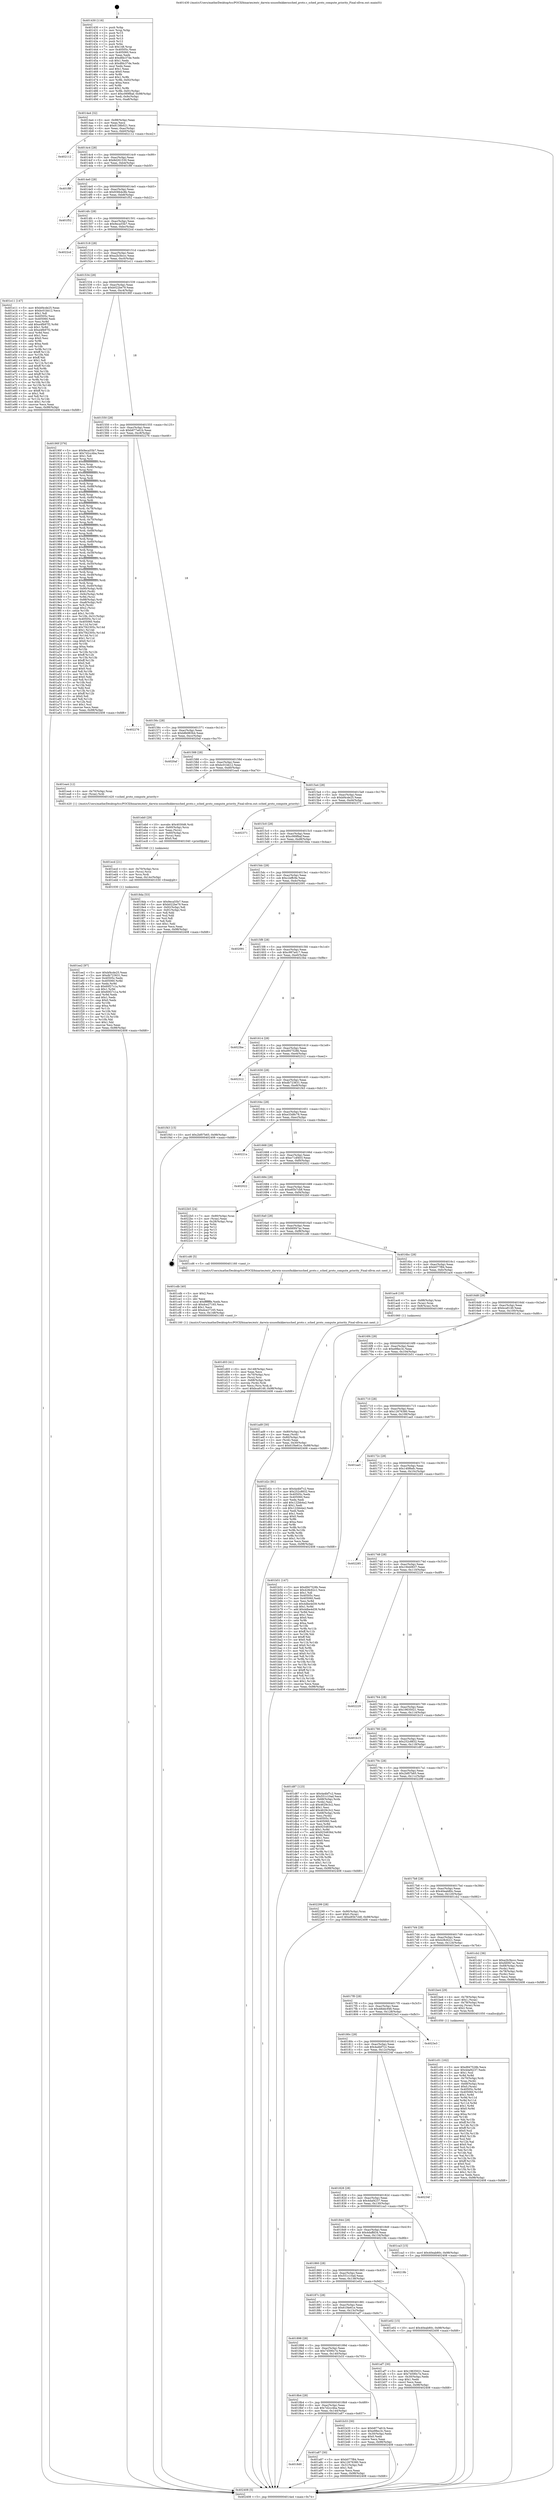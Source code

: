 digraph "0x401430" {
  label = "0x401430 (/mnt/c/Users/mathe/Desktop/tcc/POCII/binaries/extr_darwin-xnuosfmkkernsched_proto.c_sched_proto_compute_priority_Final-ollvm.out::main(0))"
  labelloc = "t"
  node[shape=record]

  Entry [label="",width=0.3,height=0.3,shape=circle,fillcolor=black,style=filled]
  "0x4014a4" [label="{
     0x4014a4 [32]\l
     | [instrs]\l
     &nbsp;&nbsp;0x4014a4 \<+6\>: mov -0x98(%rbp),%eax\l
     &nbsp;&nbsp;0x4014aa \<+2\>: mov %eax,%ecx\l
     &nbsp;&nbsp;0x4014ac \<+6\>: sub $0x8138b021,%ecx\l
     &nbsp;&nbsp;0x4014b2 \<+6\>: mov %eax,-0xac(%rbp)\l
     &nbsp;&nbsp;0x4014b8 \<+6\>: mov %ecx,-0xb0(%rbp)\l
     &nbsp;&nbsp;0x4014be \<+6\>: je 0000000000402112 \<main+0xce2\>\l
  }"]
  "0x402112" [label="{
     0x402112\l
  }", style=dashed]
  "0x4014c4" [label="{
     0x4014c4 [28]\l
     | [instrs]\l
     &nbsp;&nbsp;0x4014c4 \<+5\>: jmp 00000000004014c9 \<main+0x99\>\l
     &nbsp;&nbsp;0x4014c9 \<+6\>: mov -0xac(%rbp),%eax\l
     &nbsp;&nbsp;0x4014cf \<+5\>: sub $0x8d261530,%eax\l
     &nbsp;&nbsp;0x4014d4 \<+6\>: mov %eax,-0xb4(%rbp)\l
     &nbsp;&nbsp;0x4014da \<+6\>: je 0000000000401f8f \<main+0xb5f\>\l
  }"]
  Exit [label="",width=0.3,height=0.3,shape=circle,fillcolor=black,style=filled,peripheries=2]
  "0x401f8f" [label="{
     0x401f8f\l
  }", style=dashed]
  "0x4014e0" [label="{
     0x4014e0 [28]\l
     | [instrs]\l
     &nbsp;&nbsp;0x4014e0 \<+5\>: jmp 00000000004014e5 \<main+0xb5\>\l
     &nbsp;&nbsp;0x4014e5 \<+6\>: mov -0xac(%rbp),%eax\l
     &nbsp;&nbsp;0x4014eb \<+5\>: sub $0x936b4c8b,%eax\l
     &nbsp;&nbsp;0x4014f0 \<+6\>: mov %eax,-0xb8(%rbp)\l
     &nbsp;&nbsp;0x4014f6 \<+6\>: je 0000000000401f52 \<main+0xb22\>\l
  }"]
  "0x401ee2" [label="{
     0x401ee2 [97]\l
     | [instrs]\l
     &nbsp;&nbsp;0x401ee2 \<+5\>: mov $0xbf4cde25,%eax\l
     &nbsp;&nbsp;0x401ee7 \<+5\>: mov $0xdb723631,%esi\l
     &nbsp;&nbsp;0x401eec \<+7\>: mov 0x40505c,%edx\l
     &nbsp;&nbsp;0x401ef3 \<+8\>: mov 0x405060,%r8d\l
     &nbsp;&nbsp;0x401efb \<+3\>: mov %edx,%r9d\l
     &nbsp;&nbsp;0x401efe \<+7\>: sub $0x60f27c1a,%r9d\l
     &nbsp;&nbsp;0x401f05 \<+4\>: sub $0x1,%r9d\l
     &nbsp;&nbsp;0x401f09 \<+7\>: add $0x60f27c1a,%r9d\l
     &nbsp;&nbsp;0x401f10 \<+4\>: imul %r9d,%edx\l
     &nbsp;&nbsp;0x401f14 \<+3\>: and $0x1,%edx\l
     &nbsp;&nbsp;0x401f17 \<+3\>: cmp $0x0,%edx\l
     &nbsp;&nbsp;0x401f1a \<+4\>: sete %r10b\l
     &nbsp;&nbsp;0x401f1e \<+4\>: cmp $0xa,%r8d\l
     &nbsp;&nbsp;0x401f22 \<+4\>: setl %r11b\l
     &nbsp;&nbsp;0x401f26 \<+3\>: mov %r10b,%bl\l
     &nbsp;&nbsp;0x401f29 \<+3\>: and %r11b,%bl\l
     &nbsp;&nbsp;0x401f2c \<+3\>: xor %r11b,%r10b\l
     &nbsp;&nbsp;0x401f2f \<+3\>: or %r10b,%bl\l
     &nbsp;&nbsp;0x401f32 \<+3\>: test $0x1,%bl\l
     &nbsp;&nbsp;0x401f35 \<+3\>: cmovne %esi,%eax\l
     &nbsp;&nbsp;0x401f38 \<+6\>: mov %eax,-0x98(%rbp)\l
     &nbsp;&nbsp;0x401f3e \<+5\>: jmp 0000000000402408 \<main+0xfd8\>\l
  }"]
  "0x401f52" [label="{
     0x401f52\l
  }", style=dashed]
  "0x4014fc" [label="{
     0x4014fc [28]\l
     | [instrs]\l
     &nbsp;&nbsp;0x4014fc \<+5\>: jmp 0000000000401501 \<main+0xd1\>\l
     &nbsp;&nbsp;0x401501 \<+6\>: mov -0xac(%rbp),%eax\l
     &nbsp;&nbsp;0x401507 \<+5\>: sub $0x9eca55b7,%eax\l
     &nbsp;&nbsp;0x40150c \<+6\>: mov %eax,-0xbc(%rbp)\l
     &nbsp;&nbsp;0x401512 \<+6\>: je 00000000004022cd \<main+0xe9d\>\l
  }"]
  "0x401ecd" [label="{
     0x401ecd [21]\l
     | [instrs]\l
     &nbsp;&nbsp;0x401ecd \<+4\>: mov -0x70(%rbp),%rcx\l
     &nbsp;&nbsp;0x401ed1 \<+3\>: mov (%rcx),%rcx\l
     &nbsp;&nbsp;0x401ed4 \<+3\>: mov %rcx,%rdi\l
     &nbsp;&nbsp;0x401ed7 \<+6\>: mov %eax,-0x14c(%rbp)\l
     &nbsp;&nbsp;0x401edd \<+5\>: call 0000000000401030 \<free@plt\>\l
     | [calls]\l
     &nbsp;&nbsp;0x401030 \{1\} (unknown)\l
  }"]
  "0x4022cd" [label="{
     0x4022cd\l
  }", style=dashed]
  "0x401518" [label="{
     0x401518 [28]\l
     | [instrs]\l
     &nbsp;&nbsp;0x401518 \<+5\>: jmp 000000000040151d \<main+0xed\>\l
     &nbsp;&nbsp;0x40151d \<+6\>: mov -0xac(%rbp),%eax\l
     &nbsp;&nbsp;0x401523 \<+5\>: sub $0xa2b3bccc,%eax\l
     &nbsp;&nbsp;0x401528 \<+6\>: mov %eax,-0xc0(%rbp)\l
     &nbsp;&nbsp;0x40152e \<+6\>: je 0000000000401e11 \<main+0x9e1\>\l
  }"]
  "0x401eb0" [label="{
     0x401eb0 [29]\l
     | [instrs]\l
     &nbsp;&nbsp;0x401eb0 \<+10\>: movabs $0x4030d6,%rdi\l
     &nbsp;&nbsp;0x401eba \<+4\>: mov -0x60(%rbp),%rcx\l
     &nbsp;&nbsp;0x401ebe \<+2\>: mov %eax,(%rcx)\l
     &nbsp;&nbsp;0x401ec0 \<+4\>: mov -0x60(%rbp),%rcx\l
     &nbsp;&nbsp;0x401ec4 \<+2\>: mov (%rcx),%esi\l
     &nbsp;&nbsp;0x401ec6 \<+2\>: mov $0x0,%al\l
     &nbsp;&nbsp;0x401ec8 \<+5\>: call 0000000000401040 \<printf@plt\>\l
     | [calls]\l
     &nbsp;&nbsp;0x401040 \{1\} (unknown)\l
  }"]
  "0x401e11" [label="{
     0x401e11 [147]\l
     | [instrs]\l
     &nbsp;&nbsp;0x401e11 \<+5\>: mov $0xbf4cde25,%eax\l
     &nbsp;&nbsp;0x401e16 \<+5\>: mov $0xbc01bb12,%ecx\l
     &nbsp;&nbsp;0x401e1b \<+2\>: mov $0x1,%dl\l
     &nbsp;&nbsp;0x401e1d \<+7\>: mov 0x40505c,%esi\l
     &nbsp;&nbsp;0x401e24 \<+7\>: mov 0x405060,%edi\l
     &nbsp;&nbsp;0x401e2b \<+3\>: mov %esi,%r8d\l
     &nbsp;&nbsp;0x401e2e \<+7\>: add $0xe4fb97f2,%r8d\l
     &nbsp;&nbsp;0x401e35 \<+4\>: sub $0x1,%r8d\l
     &nbsp;&nbsp;0x401e39 \<+7\>: sub $0xe4fb97f2,%r8d\l
     &nbsp;&nbsp;0x401e40 \<+4\>: imul %r8d,%esi\l
     &nbsp;&nbsp;0x401e44 \<+3\>: and $0x1,%esi\l
     &nbsp;&nbsp;0x401e47 \<+3\>: cmp $0x0,%esi\l
     &nbsp;&nbsp;0x401e4a \<+4\>: sete %r9b\l
     &nbsp;&nbsp;0x401e4e \<+3\>: cmp $0xa,%edi\l
     &nbsp;&nbsp;0x401e51 \<+4\>: setl %r10b\l
     &nbsp;&nbsp;0x401e55 \<+3\>: mov %r9b,%r11b\l
     &nbsp;&nbsp;0x401e58 \<+4\>: xor $0xff,%r11b\l
     &nbsp;&nbsp;0x401e5c \<+3\>: mov %r10b,%bl\l
     &nbsp;&nbsp;0x401e5f \<+3\>: xor $0xff,%bl\l
     &nbsp;&nbsp;0x401e62 \<+3\>: xor $0x1,%dl\l
     &nbsp;&nbsp;0x401e65 \<+3\>: mov %r11b,%r14b\l
     &nbsp;&nbsp;0x401e68 \<+4\>: and $0xff,%r14b\l
     &nbsp;&nbsp;0x401e6c \<+3\>: and %dl,%r9b\l
     &nbsp;&nbsp;0x401e6f \<+3\>: mov %bl,%r15b\l
     &nbsp;&nbsp;0x401e72 \<+4\>: and $0xff,%r15b\l
     &nbsp;&nbsp;0x401e76 \<+3\>: and %dl,%r10b\l
     &nbsp;&nbsp;0x401e79 \<+3\>: or %r9b,%r14b\l
     &nbsp;&nbsp;0x401e7c \<+3\>: or %r10b,%r15b\l
     &nbsp;&nbsp;0x401e7f \<+3\>: xor %r15b,%r14b\l
     &nbsp;&nbsp;0x401e82 \<+3\>: or %bl,%r11b\l
     &nbsp;&nbsp;0x401e85 \<+4\>: xor $0xff,%r11b\l
     &nbsp;&nbsp;0x401e89 \<+3\>: or $0x1,%dl\l
     &nbsp;&nbsp;0x401e8c \<+3\>: and %dl,%r11b\l
     &nbsp;&nbsp;0x401e8f \<+3\>: or %r11b,%r14b\l
     &nbsp;&nbsp;0x401e92 \<+4\>: test $0x1,%r14b\l
     &nbsp;&nbsp;0x401e96 \<+3\>: cmovne %ecx,%eax\l
     &nbsp;&nbsp;0x401e99 \<+6\>: mov %eax,-0x98(%rbp)\l
     &nbsp;&nbsp;0x401e9f \<+5\>: jmp 0000000000402408 \<main+0xfd8\>\l
  }"]
  "0x401534" [label="{
     0x401534 [28]\l
     | [instrs]\l
     &nbsp;&nbsp;0x401534 \<+5\>: jmp 0000000000401539 \<main+0x109\>\l
     &nbsp;&nbsp;0x401539 \<+6\>: mov -0xac(%rbp),%eax\l
     &nbsp;&nbsp;0x40153f \<+5\>: sub $0xb022be79,%eax\l
     &nbsp;&nbsp;0x401544 \<+6\>: mov %eax,-0xc4(%rbp)\l
     &nbsp;&nbsp;0x40154a \<+6\>: je 000000000040190f \<main+0x4df\>\l
  }"]
  "0x401d03" [label="{
     0x401d03 [41]\l
     | [instrs]\l
     &nbsp;&nbsp;0x401d03 \<+6\>: mov -0x148(%rbp),%ecx\l
     &nbsp;&nbsp;0x401d09 \<+3\>: imul %eax,%ecx\l
     &nbsp;&nbsp;0x401d0c \<+4\>: mov -0x70(%rbp),%rsi\l
     &nbsp;&nbsp;0x401d10 \<+3\>: mov (%rsi),%rsi\l
     &nbsp;&nbsp;0x401d13 \<+4\>: mov -0x68(%rbp),%rdi\l
     &nbsp;&nbsp;0x401d17 \<+3\>: movslq (%rdi),%rdi\l
     &nbsp;&nbsp;0x401d1a \<+3\>: mov %ecx,(%rsi,%rdi,4)\l
     &nbsp;&nbsp;0x401d1d \<+10\>: movl $0xbca9149,-0x98(%rbp)\l
     &nbsp;&nbsp;0x401d27 \<+5\>: jmp 0000000000402408 \<main+0xfd8\>\l
  }"]
  "0x40190f" [label="{
     0x40190f [376]\l
     | [instrs]\l
     &nbsp;&nbsp;0x40190f \<+5\>: mov $0x9eca55b7,%eax\l
     &nbsp;&nbsp;0x401914 \<+5\>: mov $0x7d2cc4ba,%ecx\l
     &nbsp;&nbsp;0x401919 \<+2\>: mov $0x1,%dl\l
     &nbsp;&nbsp;0x40191b \<+3\>: mov %rsp,%rsi\l
     &nbsp;&nbsp;0x40191e \<+4\>: add $0xfffffffffffffff0,%rsi\l
     &nbsp;&nbsp;0x401922 \<+3\>: mov %rsi,%rsp\l
     &nbsp;&nbsp;0x401925 \<+7\>: mov %rsi,-0x90(%rbp)\l
     &nbsp;&nbsp;0x40192c \<+3\>: mov %rsp,%rsi\l
     &nbsp;&nbsp;0x40192f \<+4\>: add $0xfffffffffffffff0,%rsi\l
     &nbsp;&nbsp;0x401933 \<+3\>: mov %rsi,%rsp\l
     &nbsp;&nbsp;0x401936 \<+3\>: mov %rsp,%rdi\l
     &nbsp;&nbsp;0x401939 \<+4\>: add $0xfffffffffffffff0,%rdi\l
     &nbsp;&nbsp;0x40193d \<+3\>: mov %rdi,%rsp\l
     &nbsp;&nbsp;0x401940 \<+7\>: mov %rdi,-0x88(%rbp)\l
     &nbsp;&nbsp;0x401947 \<+3\>: mov %rsp,%rdi\l
     &nbsp;&nbsp;0x40194a \<+4\>: add $0xfffffffffffffff0,%rdi\l
     &nbsp;&nbsp;0x40194e \<+3\>: mov %rdi,%rsp\l
     &nbsp;&nbsp;0x401951 \<+4\>: mov %rdi,-0x80(%rbp)\l
     &nbsp;&nbsp;0x401955 \<+3\>: mov %rsp,%rdi\l
     &nbsp;&nbsp;0x401958 \<+4\>: add $0xfffffffffffffff0,%rdi\l
     &nbsp;&nbsp;0x40195c \<+3\>: mov %rdi,%rsp\l
     &nbsp;&nbsp;0x40195f \<+4\>: mov %rdi,-0x78(%rbp)\l
     &nbsp;&nbsp;0x401963 \<+3\>: mov %rsp,%rdi\l
     &nbsp;&nbsp;0x401966 \<+4\>: add $0xfffffffffffffff0,%rdi\l
     &nbsp;&nbsp;0x40196a \<+3\>: mov %rdi,%rsp\l
     &nbsp;&nbsp;0x40196d \<+4\>: mov %rdi,-0x70(%rbp)\l
     &nbsp;&nbsp;0x401971 \<+3\>: mov %rsp,%rdi\l
     &nbsp;&nbsp;0x401974 \<+4\>: add $0xfffffffffffffff0,%rdi\l
     &nbsp;&nbsp;0x401978 \<+3\>: mov %rdi,%rsp\l
     &nbsp;&nbsp;0x40197b \<+4\>: mov %rdi,-0x68(%rbp)\l
     &nbsp;&nbsp;0x40197f \<+3\>: mov %rsp,%rdi\l
     &nbsp;&nbsp;0x401982 \<+4\>: add $0xfffffffffffffff0,%rdi\l
     &nbsp;&nbsp;0x401986 \<+3\>: mov %rdi,%rsp\l
     &nbsp;&nbsp;0x401989 \<+4\>: mov %rdi,-0x60(%rbp)\l
     &nbsp;&nbsp;0x40198d \<+3\>: mov %rsp,%rdi\l
     &nbsp;&nbsp;0x401990 \<+4\>: add $0xfffffffffffffff0,%rdi\l
     &nbsp;&nbsp;0x401994 \<+3\>: mov %rdi,%rsp\l
     &nbsp;&nbsp;0x401997 \<+4\>: mov %rdi,-0x58(%rbp)\l
     &nbsp;&nbsp;0x40199b \<+3\>: mov %rsp,%rdi\l
     &nbsp;&nbsp;0x40199e \<+4\>: add $0xfffffffffffffff0,%rdi\l
     &nbsp;&nbsp;0x4019a2 \<+3\>: mov %rdi,%rsp\l
     &nbsp;&nbsp;0x4019a5 \<+4\>: mov %rdi,-0x50(%rbp)\l
     &nbsp;&nbsp;0x4019a9 \<+3\>: mov %rsp,%rdi\l
     &nbsp;&nbsp;0x4019ac \<+4\>: add $0xfffffffffffffff0,%rdi\l
     &nbsp;&nbsp;0x4019b0 \<+3\>: mov %rdi,%rsp\l
     &nbsp;&nbsp;0x4019b3 \<+4\>: mov %rdi,-0x48(%rbp)\l
     &nbsp;&nbsp;0x4019b7 \<+3\>: mov %rsp,%rdi\l
     &nbsp;&nbsp;0x4019ba \<+4\>: add $0xfffffffffffffff0,%rdi\l
     &nbsp;&nbsp;0x4019be \<+3\>: mov %rdi,%rsp\l
     &nbsp;&nbsp;0x4019c1 \<+4\>: mov %rdi,-0x40(%rbp)\l
     &nbsp;&nbsp;0x4019c5 \<+7\>: mov -0x90(%rbp),%rdi\l
     &nbsp;&nbsp;0x4019cc \<+6\>: movl $0x0,(%rdi)\l
     &nbsp;&nbsp;0x4019d2 \<+7\>: mov -0x9c(%rbp),%r8d\l
     &nbsp;&nbsp;0x4019d9 \<+3\>: mov %r8d,(%rsi)\l
     &nbsp;&nbsp;0x4019dc \<+7\>: mov -0x88(%rbp),%rdi\l
     &nbsp;&nbsp;0x4019e3 \<+7\>: mov -0xa8(%rbp),%r9\l
     &nbsp;&nbsp;0x4019ea \<+3\>: mov %r9,(%rdi)\l
     &nbsp;&nbsp;0x4019ed \<+3\>: cmpl $0x2,(%rsi)\l
     &nbsp;&nbsp;0x4019f0 \<+4\>: setne %r10b\l
     &nbsp;&nbsp;0x4019f4 \<+4\>: and $0x1,%r10b\l
     &nbsp;&nbsp;0x4019f8 \<+4\>: mov %r10b,-0x31(%rbp)\l
     &nbsp;&nbsp;0x4019fc \<+8\>: mov 0x40505c,%r11d\l
     &nbsp;&nbsp;0x401a04 \<+7\>: mov 0x405060,%ebx\l
     &nbsp;&nbsp;0x401a0b \<+3\>: mov %r11d,%r14d\l
     &nbsp;&nbsp;0x401a0e \<+7\>: add $0x7f42305c,%r14d\l
     &nbsp;&nbsp;0x401a15 \<+4\>: sub $0x1,%r14d\l
     &nbsp;&nbsp;0x401a19 \<+7\>: sub $0x7f42305c,%r14d\l
     &nbsp;&nbsp;0x401a20 \<+4\>: imul %r14d,%r11d\l
     &nbsp;&nbsp;0x401a24 \<+4\>: and $0x1,%r11d\l
     &nbsp;&nbsp;0x401a28 \<+4\>: cmp $0x0,%r11d\l
     &nbsp;&nbsp;0x401a2c \<+4\>: sete %r10b\l
     &nbsp;&nbsp;0x401a30 \<+3\>: cmp $0xa,%ebx\l
     &nbsp;&nbsp;0x401a33 \<+4\>: setl %r15b\l
     &nbsp;&nbsp;0x401a37 \<+3\>: mov %r10b,%r12b\l
     &nbsp;&nbsp;0x401a3a \<+4\>: xor $0xff,%r12b\l
     &nbsp;&nbsp;0x401a3e \<+3\>: mov %r15b,%r13b\l
     &nbsp;&nbsp;0x401a41 \<+4\>: xor $0xff,%r13b\l
     &nbsp;&nbsp;0x401a45 \<+3\>: xor $0x0,%dl\l
     &nbsp;&nbsp;0x401a48 \<+3\>: mov %r12b,%sil\l
     &nbsp;&nbsp;0x401a4b \<+4\>: and $0x0,%sil\l
     &nbsp;&nbsp;0x401a4f \<+3\>: and %dl,%r10b\l
     &nbsp;&nbsp;0x401a52 \<+3\>: mov %r13b,%dil\l
     &nbsp;&nbsp;0x401a55 \<+4\>: and $0x0,%dil\l
     &nbsp;&nbsp;0x401a59 \<+3\>: and %dl,%r15b\l
     &nbsp;&nbsp;0x401a5c \<+3\>: or %r10b,%sil\l
     &nbsp;&nbsp;0x401a5f \<+3\>: or %r15b,%dil\l
     &nbsp;&nbsp;0x401a62 \<+3\>: xor %dil,%sil\l
     &nbsp;&nbsp;0x401a65 \<+3\>: or %r13b,%r12b\l
     &nbsp;&nbsp;0x401a68 \<+4\>: xor $0xff,%r12b\l
     &nbsp;&nbsp;0x401a6c \<+3\>: or $0x0,%dl\l
     &nbsp;&nbsp;0x401a6f \<+3\>: and %dl,%r12b\l
     &nbsp;&nbsp;0x401a72 \<+3\>: or %r12b,%sil\l
     &nbsp;&nbsp;0x401a75 \<+4\>: test $0x1,%sil\l
     &nbsp;&nbsp;0x401a79 \<+3\>: cmovne %ecx,%eax\l
     &nbsp;&nbsp;0x401a7c \<+6\>: mov %eax,-0x98(%rbp)\l
     &nbsp;&nbsp;0x401a82 \<+5\>: jmp 0000000000402408 \<main+0xfd8\>\l
  }"]
  "0x401550" [label="{
     0x401550 [28]\l
     | [instrs]\l
     &nbsp;&nbsp;0x401550 \<+5\>: jmp 0000000000401555 \<main+0x125\>\l
     &nbsp;&nbsp;0x401555 \<+6\>: mov -0xac(%rbp),%eax\l
     &nbsp;&nbsp;0x40155b \<+5\>: sub $0xb877a61b,%eax\l
     &nbsp;&nbsp;0x401560 \<+6\>: mov %eax,-0xc8(%rbp)\l
     &nbsp;&nbsp;0x401566 \<+6\>: je 0000000000402276 \<main+0xe46\>\l
  }"]
  "0x401cdb" [label="{
     0x401cdb [40]\l
     | [instrs]\l
     &nbsp;&nbsp;0x401cdb \<+5\>: mov $0x2,%ecx\l
     &nbsp;&nbsp;0x401ce0 \<+1\>: cltd\l
     &nbsp;&nbsp;0x401ce1 \<+2\>: idiv %ecx\l
     &nbsp;&nbsp;0x401ce3 \<+6\>: imul $0xfffffffe,%edx,%ecx\l
     &nbsp;&nbsp;0x401ce9 \<+6\>: sub $0xdce27165,%ecx\l
     &nbsp;&nbsp;0x401cef \<+3\>: add $0x1,%ecx\l
     &nbsp;&nbsp;0x401cf2 \<+6\>: add $0xdce27165,%ecx\l
     &nbsp;&nbsp;0x401cf8 \<+6\>: mov %ecx,-0x148(%rbp)\l
     &nbsp;&nbsp;0x401cfe \<+5\>: call 0000000000401160 \<next_i\>\l
     | [calls]\l
     &nbsp;&nbsp;0x401160 \{1\} (/mnt/c/Users/mathe/Desktop/tcc/POCII/binaries/extr_darwin-xnuosfmkkernsched_proto.c_sched_proto_compute_priority_Final-ollvm.out::next_i)\l
  }"]
  "0x402276" [label="{
     0x402276\l
  }", style=dashed]
  "0x40156c" [label="{
     0x40156c [28]\l
     | [instrs]\l
     &nbsp;&nbsp;0x40156c \<+5\>: jmp 0000000000401571 \<main+0x141\>\l
     &nbsp;&nbsp;0x401571 \<+6\>: mov -0xac(%rbp),%eax\l
     &nbsp;&nbsp;0x401577 \<+5\>: sub $0xb8b983b4,%eax\l
     &nbsp;&nbsp;0x40157c \<+6\>: mov %eax,-0xcc(%rbp)\l
     &nbsp;&nbsp;0x401582 \<+6\>: je 00000000004020af \<main+0xc7f\>\l
  }"]
  "0x401c01" [label="{
     0x401c01 [162]\l
     | [instrs]\l
     &nbsp;&nbsp;0x401c01 \<+5\>: mov $0xd947528b,%ecx\l
     &nbsp;&nbsp;0x401c06 \<+5\>: mov $0x4daf4237,%edx\l
     &nbsp;&nbsp;0x401c0b \<+3\>: mov $0x1,%sil\l
     &nbsp;&nbsp;0x401c0e \<+3\>: xor %r8d,%r8d\l
     &nbsp;&nbsp;0x401c11 \<+4\>: mov -0x70(%rbp),%rdi\l
     &nbsp;&nbsp;0x401c15 \<+3\>: mov %rax,(%rdi)\l
     &nbsp;&nbsp;0x401c18 \<+4\>: mov -0x68(%rbp),%rax\l
     &nbsp;&nbsp;0x401c1c \<+6\>: movl $0x0,(%rax)\l
     &nbsp;&nbsp;0x401c22 \<+8\>: mov 0x40505c,%r9d\l
     &nbsp;&nbsp;0x401c2a \<+8\>: mov 0x405060,%r10d\l
     &nbsp;&nbsp;0x401c32 \<+4\>: sub $0x1,%r8d\l
     &nbsp;&nbsp;0x401c36 \<+3\>: mov %r9d,%r11d\l
     &nbsp;&nbsp;0x401c39 \<+3\>: add %r8d,%r11d\l
     &nbsp;&nbsp;0x401c3c \<+4\>: imul %r11d,%r9d\l
     &nbsp;&nbsp;0x401c40 \<+4\>: and $0x1,%r9d\l
     &nbsp;&nbsp;0x401c44 \<+4\>: cmp $0x0,%r9d\l
     &nbsp;&nbsp;0x401c48 \<+3\>: sete %bl\l
     &nbsp;&nbsp;0x401c4b \<+4\>: cmp $0xa,%r10d\l
     &nbsp;&nbsp;0x401c4f \<+4\>: setl %r14b\l
     &nbsp;&nbsp;0x401c53 \<+3\>: mov %bl,%r15b\l
     &nbsp;&nbsp;0x401c56 \<+4\>: xor $0xff,%r15b\l
     &nbsp;&nbsp;0x401c5a \<+3\>: mov %r14b,%r12b\l
     &nbsp;&nbsp;0x401c5d \<+4\>: xor $0xff,%r12b\l
     &nbsp;&nbsp;0x401c61 \<+4\>: xor $0x0,%sil\l
     &nbsp;&nbsp;0x401c65 \<+3\>: mov %r15b,%r13b\l
     &nbsp;&nbsp;0x401c68 \<+4\>: and $0x0,%r13b\l
     &nbsp;&nbsp;0x401c6c \<+3\>: and %sil,%bl\l
     &nbsp;&nbsp;0x401c6f \<+3\>: mov %r12b,%al\l
     &nbsp;&nbsp;0x401c72 \<+2\>: and $0x0,%al\l
     &nbsp;&nbsp;0x401c74 \<+3\>: and %sil,%r14b\l
     &nbsp;&nbsp;0x401c77 \<+3\>: or %bl,%r13b\l
     &nbsp;&nbsp;0x401c7a \<+3\>: or %r14b,%al\l
     &nbsp;&nbsp;0x401c7d \<+3\>: xor %al,%r13b\l
     &nbsp;&nbsp;0x401c80 \<+3\>: or %r12b,%r15b\l
     &nbsp;&nbsp;0x401c83 \<+4\>: xor $0xff,%r15b\l
     &nbsp;&nbsp;0x401c87 \<+4\>: or $0x0,%sil\l
     &nbsp;&nbsp;0x401c8b \<+3\>: and %sil,%r15b\l
     &nbsp;&nbsp;0x401c8e \<+3\>: or %r15b,%r13b\l
     &nbsp;&nbsp;0x401c91 \<+4\>: test $0x1,%r13b\l
     &nbsp;&nbsp;0x401c95 \<+3\>: cmovne %edx,%ecx\l
     &nbsp;&nbsp;0x401c98 \<+6\>: mov %ecx,-0x98(%rbp)\l
     &nbsp;&nbsp;0x401c9e \<+5\>: jmp 0000000000402408 \<main+0xfd8\>\l
  }"]
  "0x4020af" [label="{
     0x4020af\l
  }", style=dashed]
  "0x401588" [label="{
     0x401588 [28]\l
     | [instrs]\l
     &nbsp;&nbsp;0x401588 \<+5\>: jmp 000000000040158d \<main+0x15d\>\l
     &nbsp;&nbsp;0x40158d \<+6\>: mov -0xac(%rbp),%eax\l
     &nbsp;&nbsp;0x401593 \<+5\>: sub $0xbc01bb12,%eax\l
     &nbsp;&nbsp;0x401598 \<+6\>: mov %eax,-0xd0(%rbp)\l
     &nbsp;&nbsp;0x40159e \<+6\>: je 0000000000401ea4 \<main+0xa74\>\l
  }"]
  "0x401ad9" [label="{
     0x401ad9 [30]\l
     | [instrs]\l
     &nbsp;&nbsp;0x401ad9 \<+4\>: mov -0x80(%rbp),%rdi\l
     &nbsp;&nbsp;0x401add \<+2\>: mov %eax,(%rdi)\l
     &nbsp;&nbsp;0x401adf \<+4\>: mov -0x80(%rbp),%rdi\l
     &nbsp;&nbsp;0x401ae3 \<+2\>: mov (%rdi),%eax\l
     &nbsp;&nbsp;0x401ae5 \<+3\>: mov %eax,-0x30(%rbp)\l
     &nbsp;&nbsp;0x401ae8 \<+10\>: movl $0x61f4e61e,-0x98(%rbp)\l
     &nbsp;&nbsp;0x401af2 \<+5\>: jmp 0000000000402408 \<main+0xfd8\>\l
  }"]
  "0x401ea4" [label="{
     0x401ea4 [12]\l
     | [instrs]\l
     &nbsp;&nbsp;0x401ea4 \<+4\>: mov -0x70(%rbp),%rax\l
     &nbsp;&nbsp;0x401ea8 \<+3\>: mov (%rax),%rdi\l
     &nbsp;&nbsp;0x401eab \<+5\>: call 0000000000401420 \<sched_proto_compute_priority\>\l
     | [calls]\l
     &nbsp;&nbsp;0x401420 \{1\} (/mnt/c/Users/mathe/Desktop/tcc/POCII/binaries/extr_darwin-xnuosfmkkernsched_proto.c_sched_proto_compute_priority_Final-ollvm.out::sched_proto_compute_priority)\l
  }"]
  "0x4015a4" [label="{
     0x4015a4 [28]\l
     | [instrs]\l
     &nbsp;&nbsp;0x4015a4 \<+5\>: jmp 00000000004015a9 \<main+0x179\>\l
     &nbsp;&nbsp;0x4015a9 \<+6\>: mov -0xac(%rbp),%eax\l
     &nbsp;&nbsp;0x4015af \<+5\>: sub $0xbf4cde25,%eax\l
     &nbsp;&nbsp;0x4015b4 \<+6\>: mov %eax,-0xd4(%rbp)\l
     &nbsp;&nbsp;0x4015ba \<+6\>: je 0000000000402371 \<main+0xf41\>\l
  }"]
  "0x4018d0" [label="{
     0x4018d0\l
  }", style=dashed]
  "0x402371" [label="{
     0x402371\l
  }", style=dashed]
  "0x4015c0" [label="{
     0x4015c0 [28]\l
     | [instrs]\l
     &nbsp;&nbsp;0x4015c0 \<+5\>: jmp 00000000004015c5 \<main+0x195\>\l
     &nbsp;&nbsp;0x4015c5 \<+6\>: mov -0xac(%rbp),%eax\l
     &nbsp;&nbsp;0x4015cb \<+5\>: sub $0xc069fbaf,%eax\l
     &nbsp;&nbsp;0x4015d0 \<+6\>: mov %eax,-0xd8(%rbp)\l
     &nbsp;&nbsp;0x4015d6 \<+6\>: je 00000000004018da \<main+0x4aa\>\l
  }"]
  "0x401a87" [label="{
     0x401a87 [30]\l
     | [instrs]\l
     &nbsp;&nbsp;0x401a87 \<+5\>: mov $0xb077f84,%eax\l
     &nbsp;&nbsp;0x401a8c \<+5\>: mov $0x12676380,%ecx\l
     &nbsp;&nbsp;0x401a91 \<+3\>: mov -0x31(%rbp),%dl\l
     &nbsp;&nbsp;0x401a94 \<+3\>: test $0x1,%dl\l
     &nbsp;&nbsp;0x401a97 \<+3\>: cmovne %ecx,%eax\l
     &nbsp;&nbsp;0x401a9a \<+6\>: mov %eax,-0x98(%rbp)\l
     &nbsp;&nbsp;0x401aa0 \<+5\>: jmp 0000000000402408 \<main+0xfd8\>\l
  }"]
  "0x4018da" [label="{
     0x4018da [53]\l
     | [instrs]\l
     &nbsp;&nbsp;0x4018da \<+5\>: mov $0x9eca55b7,%eax\l
     &nbsp;&nbsp;0x4018df \<+5\>: mov $0xb022be79,%ecx\l
     &nbsp;&nbsp;0x4018e4 \<+6\>: mov -0x92(%rbp),%dl\l
     &nbsp;&nbsp;0x4018ea \<+7\>: mov -0x91(%rbp),%sil\l
     &nbsp;&nbsp;0x4018f1 \<+3\>: mov %dl,%dil\l
     &nbsp;&nbsp;0x4018f4 \<+3\>: and %sil,%dil\l
     &nbsp;&nbsp;0x4018f7 \<+3\>: xor %sil,%dl\l
     &nbsp;&nbsp;0x4018fa \<+3\>: or %dl,%dil\l
     &nbsp;&nbsp;0x4018fd \<+4\>: test $0x1,%dil\l
     &nbsp;&nbsp;0x401901 \<+3\>: cmovne %ecx,%eax\l
     &nbsp;&nbsp;0x401904 \<+6\>: mov %eax,-0x98(%rbp)\l
     &nbsp;&nbsp;0x40190a \<+5\>: jmp 0000000000402408 \<main+0xfd8\>\l
  }"]
  "0x4015dc" [label="{
     0x4015dc [28]\l
     | [instrs]\l
     &nbsp;&nbsp;0x4015dc \<+5\>: jmp 00000000004015e1 \<main+0x1b1\>\l
     &nbsp;&nbsp;0x4015e1 \<+6\>: mov -0xac(%rbp),%eax\l
     &nbsp;&nbsp;0x4015e7 \<+5\>: sub $0xc2effc9e,%eax\l
     &nbsp;&nbsp;0x4015ec \<+6\>: mov %eax,-0xdc(%rbp)\l
     &nbsp;&nbsp;0x4015f2 \<+6\>: je 0000000000402091 \<main+0xc61\>\l
  }"]
  "0x402408" [label="{
     0x402408 [5]\l
     | [instrs]\l
     &nbsp;&nbsp;0x402408 \<+5\>: jmp 00000000004014a4 \<main+0x74\>\l
  }"]
  "0x401430" [label="{
     0x401430 [116]\l
     | [instrs]\l
     &nbsp;&nbsp;0x401430 \<+1\>: push %rbp\l
     &nbsp;&nbsp;0x401431 \<+3\>: mov %rsp,%rbp\l
     &nbsp;&nbsp;0x401434 \<+2\>: push %r15\l
     &nbsp;&nbsp;0x401436 \<+2\>: push %r14\l
     &nbsp;&nbsp;0x401438 \<+2\>: push %r13\l
     &nbsp;&nbsp;0x40143a \<+2\>: push %r12\l
     &nbsp;&nbsp;0x40143c \<+1\>: push %rbx\l
     &nbsp;&nbsp;0x40143d \<+7\>: sub $0x148,%rsp\l
     &nbsp;&nbsp;0x401444 \<+7\>: mov 0x40505c,%eax\l
     &nbsp;&nbsp;0x40144b \<+7\>: mov 0x405060,%ecx\l
     &nbsp;&nbsp;0x401452 \<+2\>: mov %eax,%edx\l
     &nbsp;&nbsp;0x401454 \<+6\>: add $0xdfdc37de,%edx\l
     &nbsp;&nbsp;0x40145a \<+3\>: sub $0x1,%edx\l
     &nbsp;&nbsp;0x40145d \<+6\>: sub $0xdfdc37de,%edx\l
     &nbsp;&nbsp;0x401463 \<+3\>: imul %edx,%eax\l
     &nbsp;&nbsp;0x401466 \<+3\>: and $0x1,%eax\l
     &nbsp;&nbsp;0x401469 \<+3\>: cmp $0x0,%eax\l
     &nbsp;&nbsp;0x40146c \<+4\>: sete %r8b\l
     &nbsp;&nbsp;0x401470 \<+4\>: and $0x1,%r8b\l
     &nbsp;&nbsp;0x401474 \<+7\>: mov %r8b,-0x92(%rbp)\l
     &nbsp;&nbsp;0x40147b \<+3\>: cmp $0xa,%ecx\l
     &nbsp;&nbsp;0x40147e \<+4\>: setl %r8b\l
     &nbsp;&nbsp;0x401482 \<+4\>: and $0x1,%r8b\l
     &nbsp;&nbsp;0x401486 \<+7\>: mov %r8b,-0x91(%rbp)\l
     &nbsp;&nbsp;0x40148d \<+10\>: movl $0xc069fbaf,-0x98(%rbp)\l
     &nbsp;&nbsp;0x401497 \<+6\>: mov %edi,-0x9c(%rbp)\l
     &nbsp;&nbsp;0x40149d \<+7\>: mov %rsi,-0xa8(%rbp)\l
  }"]
  "0x4018b4" [label="{
     0x4018b4 [28]\l
     | [instrs]\l
     &nbsp;&nbsp;0x4018b4 \<+5\>: jmp 00000000004018b9 \<main+0x489\>\l
     &nbsp;&nbsp;0x4018b9 \<+6\>: mov -0xac(%rbp),%eax\l
     &nbsp;&nbsp;0x4018bf \<+5\>: sub $0x7d2cc4ba,%eax\l
     &nbsp;&nbsp;0x4018c4 \<+6\>: mov %eax,-0x144(%rbp)\l
     &nbsp;&nbsp;0x4018ca \<+6\>: je 0000000000401a87 \<main+0x657\>\l
  }"]
  "0x401b33" [label="{
     0x401b33 [30]\l
     | [instrs]\l
     &nbsp;&nbsp;0x401b33 \<+5\>: mov $0xb877a61b,%eax\l
     &nbsp;&nbsp;0x401b38 \<+5\>: mov $0xe98ec3c,%ecx\l
     &nbsp;&nbsp;0x401b3d \<+3\>: mov -0x30(%rbp),%edx\l
     &nbsp;&nbsp;0x401b40 \<+3\>: cmp $0x0,%edx\l
     &nbsp;&nbsp;0x401b43 \<+3\>: cmove %ecx,%eax\l
     &nbsp;&nbsp;0x401b46 \<+6\>: mov %eax,-0x98(%rbp)\l
     &nbsp;&nbsp;0x401b4c \<+5\>: jmp 0000000000402408 \<main+0xfd8\>\l
  }"]
  "0x402091" [label="{
     0x402091\l
  }", style=dashed]
  "0x4015f8" [label="{
     0x4015f8 [28]\l
     | [instrs]\l
     &nbsp;&nbsp;0x4015f8 \<+5\>: jmp 00000000004015fd \<main+0x1cd\>\l
     &nbsp;&nbsp;0x4015fd \<+6\>: mov -0xac(%rbp),%eax\l
     &nbsp;&nbsp;0x401603 \<+5\>: sub $0xc987a417,%eax\l
     &nbsp;&nbsp;0x401608 \<+6\>: mov %eax,-0xe0(%rbp)\l
     &nbsp;&nbsp;0x40160e \<+6\>: je 00000000004023be \<main+0xf8e\>\l
  }"]
  "0x401898" [label="{
     0x401898 [28]\l
     | [instrs]\l
     &nbsp;&nbsp;0x401898 \<+5\>: jmp 000000000040189d \<main+0x46d\>\l
     &nbsp;&nbsp;0x40189d \<+6\>: mov -0xac(%rbp),%eax\l
     &nbsp;&nbsp;0x4018a3 \<+5\>: sub $0x74590c7e,%eax\l
     &nbsp;&nbsp;0x4018a8 \<+6\>: mov %eax,-0x140(%rbp)\l
     &nbsp;&nbsp;0x4018ae \<+6\>: je 0000000000401b33 \<main+0x703\>\l
  }"]
  "0x4023be" [label="{
     0x4023be\l
  }", style=dashed]
  "0x401614" [label="{
     0x401614 [28]\l
     | [instrs]\l
     &nbsp;&nbsp;0x401614 \<+5\>: jmp 0000000000401619 \<main+0x1e9\>\l
     &nbsp;&nbsp;0x401619 \<+6\>: mov -0xac(%rbp),%eax\l
     &nbsp;&nbsp;0x40161f \<+5\>: sub $0xd947528b,%eax\l
     &nbsp;&nbsp;0x401624 \<+6\>: mov %eax,-0xe4(%rbp)\l
     &nbsp;&nbsp;0x40162a \<+6\>: je 0000000000402312 \<main+0xee2\>\l
  }"]
  "0x401af7" [label="{
     0x401af7 [30]\l
     | [instrs]\l
     &nbsp;&nbsp;0x401af7 \<+5\>: mov $0x19635021,%eax\l
     &nbsp;&nbsp;0x401afc \<+5\>: mov $0x74590c7e,%ecx\l
     &nbsp;&nbsp;0x401b01 \<+3\>: mov -0x30(%rbp),%edx\l
     &nbsp;&nbsp;0x401b04 \<+3\>: cmp $0x1,%edx\l
     &nbsp;&nbsp;0x401b07 \<+3\>: cmovl %ecx,%eax\l
     &nbsp;&nbsp;0x401b0a \<+6\>: mov %eax,-0x98(%rbp)\l
     &nbsp;&nbsp;0x401b10 \<+5\>: jmp 0000000000402408 \<main+0xfd8\>\l
  }"]
  "0x402312" [label="{
     0x402312\l
  }", style=dashed]
  "0x401630" [label="{
     0x401630 [28]\l
     | [instrs]\l
     &nbsp;&nbsp;0x401630 \<+5\>: jmp 0000000000401635 \<main+0x205\>\l
     &nbsp;&nbsp;0x401635 \<+6\>: mov -0xac(%rbp),%eax\l
     &nbsp;&nbsp;0x40163b \<+5\>: sub $0xdb723631,%eax\l
     &nbsp;&nbsp;0x401640 \<+6\>: mov %eax,-0xe8(%rbp)\l
     &nbsp;&nbsp;0x401646 \<+6\>: je 0000000000401f43 \<main+0xb13\>\l
  }"]
  "0x40187c" [label="{
     0x40187c [28]\l
     | [instrs]\l
     &nbsp;&nbsp;0x40187c \<+5\>: jmp 0000000000401881 \<main+0x451\>\l
     &nbsp;&nbsp;0x401881 \<+6\>: mov -0xac(%rbp),%eax\l
     &nbsp;&nbsp;0x401887 \<+5\>: sub $0x61f4e61e,%eax\l
     &nbsp;&nbsp;0x40188c \<+6\>: mov %eax,-0x13c(%rbp)\l
     &nbsp;&nbsp;0x401892 \<+6\>: je 0000000000401af7 \<main+0x6c7\>\l
  }"]
  "0x401f43" [label="{
     0x401f43 [15]\l
     | [instrs]\l
     &nbsp;&nbsp;0x401f43 \<+10\>: movl $0x2bf07b65,-0x98(%rbp)\l
     &nbsp;&nbsp;0x401f4d \<+5\>: jmp 0000000000402408 \<main+0xfd8\>\l
  }"]
  "0x40164c" [label="{
     0x40164c [28]\l
     | [instrs]\l
     &nbsp;&nbsp;0x40164c \<+5\>: jmp 0000000000401651 \<main+0x221\>\l
     &nbsp;&nbsp;0x401651 \<+6\>: mov -0xac(%rbp),%eax\l
     &nbsp;&nbsp;0x401657 \<+5\>: sub $0xe33d8c78,%eax\l
     &nbsp;&nbsp;0x40165c \<+6\>: mov %eax,-0xec(%rbp)\l
     &nbsp;&nbsp;0x401662 \<+6\>: je 000000000040221a \<main+0xdea\>\l
  }"]
  "0x401e02" [label="{
     0x401e02 [15]\l
     | [instrs]\l
     &nbsp;&nbsp;0x401e02 \<+10\>: movl $0x40eab80c,-0x98(%rbp)\l
     &nbsp;&nbsp;0x401e0c \<+5\>: jmp 0000000000402408 \<main+0xfd8\>\l
  }"]
  "0x40221a" [label="{
     0x40221a\l
  }", style=dashed]
  "0x401668" [label="{
     0x401668 [28]\l
     | [instrs]\l
     &nbsp;&nbsp;0x401668 \<+5\>: jmp 000000000040166d \<main+0x23d\>\l
     &nbsp;&nbsp;0x40166d \<+6\>: mov -0xac(%rbp),%eax\l
     &nbsp;&nbsp;0x401673 \<+5\>: sub $0xe71df403,%eax\l
     &nbsp;&nbsp;0x401678 \<+6\>: mov %eax,-0xf0(%rbp)\l
     &nbsp;&nbsp;0x40167e \<+6\>: je 0000000000402022 \<main+0xbf2\>\l
  }"]
  "0x401860" [label="{
     0x401860 [28]\l
     | [instrs]\l
     &nbsp;&nbsp;0x401860 \<+5\>: jmp 0000000000401865 \<main+0x435\>\l
     &nbsp;&nbsp;0x401865 \<+6\>: mov -0xac(%rbp),%eax\l
     &nbsp;&nbsp;0x40186b \<+5\>: sub $0x551c10ad,%eax\l
     &nbsp;&nbsp;0x401870 \<+6\>: mov %eax,-0x138(%rbp)\l
     &nbsp;&nbsp;0x401876 \<+6\>: je 0000000000401e02 \<main+0x9d2\>\l
  }"]
  "0x402022" [label="{
     0x402022\l
  }", style=dashed]
  "0x401684" [label="{
     0x401684 [28]\l
     | [instrs]\l
     &nbsp;&nbsp;0x401684 \<+5\>: jmp 0000000000401689 \<main+0x259\>\l
     &nbsp;&nbsp;0x401689 \<+6\>: mov -0xac(%rbp),%eax\l
     &nbsp;&nbsp;0x40168f \<+5\>: sub $0xe85b7cb8,%eax\l
     &nbsp;&nbsp;0x401694 \<+6\>: mov %eax,-0xf4(%rbp)\l
     &nbsp;&nbsp;0x40169a \<+6\>: je 00000000004022b5 \<main+0xe85\>\l
  }"]
  "0x40219b" [label="{
     0x40219b\l
  }", style=dashed]
  "0x4022b5" [label="{
     0x4022b5 [24]\l
     | [instrs]\l
     &nbsp;&nbsp;0x4022b5 \<+7\>: mov -0x90(%rbp),%rax\l
     &nbsp;&nbsp;0x4022bc \<+2\>: mov (%rax),%eax\l
     &nbsp;&nbsp;0x4022be \<+4\>: lea -0x28(%rbp),%rsp\l
     &nbsp;&nbsp;0x4022c2 \<+1\>: pop %rbx\l
     &nbsp;&nbsp;0x4022c3 \<+2\>: pop %r12\l
     &nbsp;&nbsp;0x4022c5 \<+2\>: pop %r13\l
     &nbsp;&nbsp;0x4022c7 \<+2\>: pop %r14\l
     &nbsp;&nbsp;0x4022c9 \<+2\>: pop %r15\l
     &nbsp;&nbsp;0x4022cb \<+1\>: pop %rbp\l
     &nbsp;&nbsp;0x4022cc \<+1\>: ret\l
  }"]
  "0x4016a0" [label="{
     0x4016a0 [28]\l
     | [instrs]\l
     &nbsp;&nbsp;0x4016a0 \<+5\>: jmp 00000000004016a5 \<main+0x275\>\l
     &nbsp;&nbsp;0x4016a5 \<+6\>: mov -0xac(%rbp),%eax\l
     &nbsp;&nbsp;0x4016ab \<+5\>: sub $0xfd0f47ac,%eax\l
     &nbsp;&nbsp;0x4016b0 \<+6\>: mov %eax,-0xf8(%rbp)\l
     &nbsp;&nbsp;0x4016b6 \<+6\>: je 0000000000401cd6 \<main+0x8a6\>\l
  }"]
  "0x401844" [label="{
     0x401844 [28]\l
     | [instrs]\l
     &nbsp;&nbsp;0x401844 \<+5\>: jmp 0000000000401849 \<main+0x419\>\l
     &nbsp;&nbsp;0x401849 \<+6\>: mov -0xac(%rbp),%eax\l
     &nbsp;&nbsp;0x40184f \<+5\>: sub $0x4daffd34,%eax\l
     &nbsp;&nbsp;0x401854 \<+6\>: mov %eax,-0x134(%rbp)\l
     &nbsp;&nbsp;0x40185a \<+6\>: je 000000000040219b \<main+0xd6b\>\l
  }"]
  "0x401cd6" [label="{
     0x401cd6 [5]\l
     | [instrs]\l
     &nbsp;&nbsp;0x401cd6 \<+5\>: call 0000000000401160 \<next_i\>\l
     | [calls]\l
     &nbsp;&nbsp;0x401160 \{1\} (/mnt/c/Users/mathe/Desktop/tcc/POCII/binaries/extr_darwin-xnuosfmkkernsched_proto.c_sched_proto_compute_priority_Final-ollvm.out::next_i)\l
  }"]
  "0x4016bc" [label="{
     0x4016bc [28]\l
     | [instrs]\l
     &nbsp;&nbsp;0x4016bc \<+5\>: jmp 00000000004016c1 \<main+0x291\>\l
     &nbsp;&nbsp;0x4016c1 \<+6\>: mov -0xac(%rbp),%eax\l
     &nbsp;&nbsp;0x4016c7 \<+5\>: sub $0xb077f84,%eax\l
     &nbsp;&nbsp;0x4016cc \<+6\>: mov %eax,-0xfc(%rbp)\l
     &nbsp;&nbsp;0x4016d2 \<+6\>: je 0000000000401ac6 \<main+0x696\>\l
  }"]
  "0x401ca3" [label="{
     0x401ca3 [15]\l
     | [instrs]\l
     &nbsp;&nbsp;0x401ca3 \<+10\>: movl $0x40eab80c,-0x98(%rbp)\l
     &nbsp;&nbsp;0x401cad \<+5\>: jmp 0000000000402408 \<main+0xfd8\>\l
  }"]
  "0x401ac6" [label="{
     0x401ac6 [19]\l
     | [instrs]\l
     &nbsp;&nbsp;0x401ac6 \<+7\>: mov -0x88(%rbp),%rax\l
     &nbsp;&nbsp;0x401acd \<+3\>: mov (%rax),%rax\l
     &nbsp;&nbsp;0x401ad0 \<+4\>: mov 0x8(%rax),%rdi\l
     &nbsp;&nbsp;0x401ad4 \<+5\>: call 0000000000401060 \<atoi@plt\>\l
     | [calls]\l
     &nbsp;&nbsp;0x401060 \{1\} (unknown)\l
  }"]
  "0x4016d8" [label="{
     0x4016d8 [28]\l
     | [instrs]\l
     &nbsp;&nbsp;0x4016d8 \<+5\>: jmp 00000000004016dd \<main+0x2ad\>\l
     &nbsp;&nbsp;0x4016dd \<+6\>: mov -0xac(%rbp),%eax\l
     &nbsp;&nbsp;0x4016e3 \<+5\>: sub $0xbca9149,%eax\l
     &nbsp;&nbsp;0x4016e8 \<+6\>: mov %eax,-0x100(%rbp)\l
     &nbsp;&nbsp;0x4016ee \<+6\>: je 0000000000401d2c \<main+0x8fc\>\l
  }"]
  "0x401828" [label="{
     0x401828 [28]\l
     | [instrs]\l
     &nbsp;&nbsp;0x401828 \<+5\>: jmp 000000000040182d \<main+0x3fd\>\l
     &nbsp;&nbsp;0x40182d \<+6\>: mov -0xac(%rbp),%eax\l
     &nbsp;&nbsp;0x401833 \<+5\>: sub $0x4daf4237,%eax\l
     &nbsp;&nbsp;0x401838 \<+6\>: mov %eax,-0x130(%rbp)\l
     &nbsp;&nbsp;0x40183e \<+6\>: je 0000000000401ca3 \<main+0x873\>\l
  }"]
  "0x401d2c" [label="{
     0x401d2c [91]\l
     | [instrs]\l
     &nbsp;&nbsp;0x401d2c \<+5\>: mov $0x4a4bf7c2,%eax\l
     &nbsp;&nbsp;0x401d31 \<+5\>: mov $0x252c8832,%ecx\l
     &nbsp;&nbsp;0x401d36 \<+7\>: mov 0x40505c,%edx\l
     &nbsp;&nbsp;0x401d3d \<+7\>: mov 0x405060,%esi\l
     &nbsp;&nbsp;0x401d44 \<+2\>: mov %edx,%edi\l
     &nbsp;&nbsp;0x401d46 \<+6\>: add $0x122bb4a2,%edi\l
     &nbsp;&nbsp;0x401d4c \<+3\>: sub $0x1,%edi\l
     &nbsp;&nbsp;0x401d4f \<+6\>: sub $0x122bb4a2,%edi\l
     &nbsp;&nbsp;0x401d55 \<+3\>: imul %edi,%edx\l
     &nbsp;&nbsp;0x401d58 \<+3\>: and $0x1,%edx\l
     &nbsp;&nbsp;0x401d5b \<+3\>: cmp $0x0,%edx\l
     &nbsp;&nbsp;0x401d5e \<+4\>: sete %r8b\l
     &nbsp;&nbsp;0x401d62 \<+3\>: cmp $0xa,%esi\l
     &nbsp;&nbsp;0x401d65 \<+4\>: setl %r9b\l
     &nbsp;&nbsp;0x401d69 \<+3\>: mov %r8b,%r10b\l
     &nbsp;&nbsp;0x401d6c \<+3\>: and %r9b,%r10b\l
     &nbsp;&nbsp;0x401d6f \<+3\>: xor %r9b,%r8b\l
     &nbsp;&nbsp;0x401d72 \<+3\>: or %r8b,%r10b\l
     &nbsp;&nbsp;0x401d75 \<+4\>: test $0x1,%r10b\l
     &nbsp;&nbsp;0x401d79 \<+3\>: cmovne %ecx,%eax\l
     &nbsp;&nbsp;0x401d7c \<+6\>: mov %eax,-0x98(%rbp)\l
     &nbsp;&nbsp;0x401d82 \<+5\>: jmp 0000000000402408 \<main+0xfd8\>\l
  }"]
  "0x4016f4" [label="{
     0x4016f4 [28]\l
     | [instrs]\l
     &nbsp;&nbsp;0x4016f4 \<+5\>: jmp 00000000004016f9 \<main+0x2c9\>\l
     &nbsp;&nbsp;0x4016f9 \<+6\>: mov -0xac(%rbp),%eax\l
     &nbsp;&nbsp;0x4016ff \<+5\>: sub $0xe98ec3c,%eax\l
     &nbsp;&nbsp;0x401704 \<+6\>: mov %eax,-0x104(%rbp)\l
     &nbsp;&nbsp;0x40170a \<+6\>: je 0000000000401b51 \<main+0x721\>\l
  }"]
  "0x40234f" [label="{
     0x40234f\l
  }", style=dashed]
  "0x401b51" [label="{
     0x401b51 [147]\l
     | [instrs]\l
     &nbsp;&nbsp;0x401b51 \<+5\>: mov $0xd947528b,%eax\l
     &nbsp;&nbsp;0x401b56 \<+5\>: mov $0x428c62c1,%ecx\l
     &nbsp;&nbsp;0x401b5b \<+2\>: mov $0x1,%dl\l
     &nbsp;&nbsp;0x401b5d \<+7\>: mov 0x40505c,%esi\l
     &nbsp;&nbsp;0x401b64 \<+7\>: mov 0x405060,%edi\l
     &nbsp;&nbsp;0x401b6b \<+3\>: mov %esi,%r8d\l
     &nbsp;&nbsp;0x401b6e \<+7\>: sub $0x4dbe4d39,%r8d\l
     &nbsp;&nbsp;0x401b75 \<+4\>: sub $0x1,%r8d\l
     &nbsp;&nbsp;0x401b79 \<+7\>: add $0x4dbe4d39,%r8d\l
     &nbsp;&nbsp;0x401b80 \<+4\>: imul %r8d,%esi\l
     &nbsp;&nbsp;0x401b84 \<+3\>: and $0x1,%esi\l
     &nbsp;&nbsp;0x401b87 \<+3\>: cmp $0x0,%esi\l
     &nbsp;&nbsp;0x401b8a \<+4\>: sete %r9b\l
     &nbsp;&nbsp;0x401b8e \<+3\>: cmp $0xa,%edi\l
     &nbsp;&nbsp;0x401b91 \<+4\>: setl %r10b\l
     &nbsp;&nbsp;0x401b95 \<+3\>: mov %r9b,%r11b\l
     &nbsp;&nbsp;0x401b98 \<+4\>: xor $0xff,%r11b\l
     &nbsp;&nbsp;0x401b9c \<+3\>: mov %r10b,%bl\l
     &nbsp;&nbsp;0x401b9f \<+3\>: xor $0xff,%bl\l
     &nbsp;&nbsp;0x401ba2 \<+3\>: xor $0x0,%dl\l
     &nbsp;&nbsp;0x401ba5 \<+3\>: mov %r11b,%r14b\l
     &nbsp;&nbsp;0x401ba8 \<+4\>: and $0x0,%r14b\l
     &nbsp;&nbsp;0x401bac \<+3\>: and %dl,%r9b\l
     &nbsp;&nbsp;0x401baf \<+3\>: mov %bl,%r15b\l
     &nbsp;&nbsp;0x401bb2 \<+4\>: and $0x0,%r15b\l
     &nbsp;&nbsp;0x401bb6 \<+3\>: and %dl,%r10b\l
     &nbsp;&nbsp;0x401bb9 \<+3\>: or %r9b,%r14b\l
     &nbsp;&nbsp;0x401bbc \<+3\>: or %r10b,%r15b\l
     &nbsp;&nbsp;0x401bbf \<+3\>: xor %r15b,%r14b\l
     &nbsp;&nbsp;0x401bc2 \<+3\>: or %bl,%r11b\l
     &nbsp;&nbsp;0x401bc5 \<+4\>: xor $0xff,%r11b\l
     &nbsp;&nbsp;0x401bc9 \<+3\>: or $0x0,%dl\l
     &nbsp;&nbsp;0x401bcc \<+3\>: and %dl,%r11b\l
     &nbsp;&nbsp;0x401bcf \<+3\>: or %r11b,%r14b\l
     &nbsp;&nbsp;0x401bd2 \<+4\>: test $0x1,%r14b\l
     &nbsp;&nbsp;0x401bd6 \<+3\>: cmovne %ecx,%eax\l
     &nbsp;&nbsp;0x401bd9 \<+6\>: mov %eax,-0x98(%rbp)\l
     &nbsp;&nbsp;0x401bdf \<+5\>: jmp 0000000000402408 \<main+0xfd8\>\l
  }"]
  "0x401710" [label="{
     0x401710 [28]\l
     | [instrs]\l
     &nbsp;&nbsp;0x401710 \<+5\>: jmp 0000000000401715 \<main+0x2e5\>\l
     &nbsp;&nbsp;0x401715 \<+6\>: mov -0xac(%rbp),%eax\l
     &nbsp;&nbsp;0x40171b \<+5\>: sub $0x12676380,%eax\l
     &nbsp;&nbsp;0x401720 \<+6\>: mov %eax,-0x108(%rbp)\l
     &nbsp;&nbsp;0x401726 \<+6\>: je 0000000000401aa5 \<main+0x675\>\l
  }"]
  "0x40180c" [label="{
     0x40180c [28]\l
     | [instrs]\l
     &nbsp;&nbsp;0x40180c \<+5\>: jmp 0000000000401811 \<main+0x3e1\>\l
     &nbsp;&nbsp;0x401811 \<+6\>: mov -0xac(%rbp),%eax\l
     &nbsp;&nbsp;0x401817 \<+5\>: sub $0x4a4bf7c2,%eax\l
     &nbsp;&nbsp;0x40181c \<+6\>: mov %eax,-0x12c(%rbp)\l
     &nbsp;&nbsp;0x401822 \<+6\>: je 000000000040234f \<main+0xf1f\>\l
  }"]
  "0x401aa5" [label="{
     0x401aa5\l
  }", style=dashed]
  "0x40172c" [label="{
     0x40172c [28]\l
     | [instrs]\l
     &nbsp;&nbsp;0x40172c \<+5\>: jmp 0000000000401731 \<main+0x301\>\l
     &nbsp;&nbsp;0x401731 \<+6\>: mov -0xac(%rbp),%eax\l
     &nbsp;&nbsp;0x401737 \<+5\>: sub $0x140f6efc,%eax\l
     &nbsp;&nbsp;0x40173c \<+6\>: mov %eax,-0x10c(%rbp)\l
     &nbsp;&nbsp;0x401742 \<+6\>: je 0000000000402285 \<main+0xe55\>\l
  }"]
  "0x4023e3" [label="{
     0x4023e3\l
  }", style=dashed]
  "0x402285" [label="{
     0x402285\l
  }", style=dashed]
  "0x401748" [label="{
     0x401748 [28]\l
     | [instrs]\l
     &nbsp;&nbsp;0x401748 \<+5\>: jmp 000000000040174d \<main+0x31d\>\l
     &nbsp;&nbsp;0x40174d \<+6\>: mov -0xac(%rbp),%eax\l
     &nbsp;&nbsp;0x401753 \<+5\>: sub $0x19440637,%eax\l
     &nbsp;&nbsp;0x401758 \<+6\>: mov %eax,-0x110(%rbp)\l
     &nbsp;&nbsp;0x40175e \<+6\>: je 0000000000402229 \<main+0xdf9\>\l
  }"]
  "0x4017f0" [label="{
     0x4017f0 [28]\l
     | [instrs]\l
     &nbsp;&nbsp;0x4017f0 \<+5\>: jmp 00000000004017f5 \<main+0x3c5\>\l
     &nbsp;&nbsp;0x4017f5 \<+6\>: mov -0xac(%rbp),%eax\l
     &nbsp;&nbsp;0x4017fb \<+5\>: sub $0x48ddc946,%eax\l
     &nbsp;&nbsp;0x401800 \<+6\>: mov %eax,-0x128(%rbp)\l
     &nbsp;&nbsp;0x401806 \<+6\>: je 00000000004023e3 \<main+0xfb3\>\l
  }"]
  "0x402229" [label="{
     0x402229\l
  }", style=dashed]
  "0x401764" [label="{
     0x401764 [28]\l
     | [instrs]\l
     &nbsp;&nbsp;0x401764 \<+5\>: jmp 0000000000401769 \<main+0x339\>\l
     &nbsp;&nbsp;0x401769 \<+6\>: mov -0xac(%rbp),%eax\l
     &nbsp;&nbsp;0x40176f \<+5\>: sub $0x19635021,%eax\l
     &nbsp;&nbsp;0x401774 \<+6\>: mov %eax,-0x114(%rbp)\l
     &nbsp;&nbsp;0x40177a \<+6\>: je 0000000000401b15 \<main+0x6e5\>\l
  }"]
  "0x401be4" [label="{
     0x401be4 [29]\l
     | [instrs]\l
     &nbsp;&nbsp;0x401be4 \<+4\>: mov -0x78(%rbp),%rax\l
     &nbsp;&nbsp;0x401be8 \<+6\>: movl $0x1,(%rax)\l
     &nbsp;&nbsp;0x401bee \<+4\>: mov -0x78(%rbp),%rax\l
     &nbsp;&nbsp;0x401bf2 \<+3\>: movslq (%rax),%rax\l
     &nbsp;&nbsp;0x401bf5 \<+4\>: shl $0x2,%rax\l
     &nbsp;&nbsp;0x401bf9 \<+3\>: mov %rax,%rdi\l
     &nbsp;&nbsp;0x401bfc \<+5\>: call 0000000000401050 \<malloc@plt\>\l
     | [calls]\l
     &nbsp;&nbsp;0x401050 \{1\} (unknown)\l
  }"]
  "0x401b15" [label="{
     0x401b15\l
  }", style=dashed]
  "0x401780" [label="{
     0x401780 [28]\l
     | [instrs]\l
     &nbsp;&nbsp;0x401780 \<+5\>: jmp 0000000000401785 \<main+0x355\>\l
     &nbsp;&nbsp;0x401785 \<+6\>: mov -0xac(%rbp),%eax\l
     &nbsp;&nbsp;0x40178b \<+5\>: sub $0x252c8832,%eax\l
     &nbsp;&nbsp;0x401790 \<+6\>: mov %eax,-0x118(%rbp)\l
     &nbsp;&nbsp;0x401796 \<+6\>: je 0000000000401d87 \<main+0x957\>\l
  }"]
  "0x4017d4" [label="{
     0x4017d4 [28]\l
     | [instrs]\l
     &nbsp;&nbsp;0x4017d4 \<+5\>: jmp 00000000004017d9 \<main+0x3a9\>\l
     &nbsp;&nbsp;0x4017d9 \<+6\>: mov -0xac(%rbp),%eax\l
     &nbsp;&nbsp;0x4017df \<+5\>: sub $0x428c62c1,%eax\l
     &nbsp;&nbsp;0x4017e4 \<+6\>: mov %eax,-0x124(%rbp)\l
     &nbsp;&nbsp;0x4017ea \<+6\>: je 0000000000401be4 \<main+0x7b4\>\l
  }"]
  "0x401d87" [label="{
     0x401d87 [123]\l
     | [instrs]\l
     &nbsp;&nbsp;0x401d87 \<+5\>: mov $0x4a4bf7c2,%eax\l
     &nbsp;&nbsp;0x401d8c \<+5\>: mov $0x551c10ad,%ecx\l
     &nbsp;&nbsp;0x401d91 \<+4\>: mov -0x68(%rbp),%rdx\l
     &nbsp;&nbsp;0x401d95 \<+2\>: mov (%rdx),%esi\l
     &nbsp;&nbsp;0x401d97 \<+6\>: sub $0x4629c3c2,%esi\l
     &nbsp;&nbsp;0x401d9d \<+3\>: add $0x1,%esi\l
     &nbsp;&nbsp;0x401da0 \<+6\>: add $0x4629c3c2,%esi\l
     &nbsp;&nbsp;0x401da6 \<+4\>: mov -0x68(%rbp),%rdx\l
     &nbsp;&nbsp;0x401daa \<+2\>: mov %esi,(%rdx)\l
     &nbsp;&nbsp;0x401dac \<+7\>: mov 0x40505c,%esi\l
     &nbsp;&nbsp;0x401db3 \<+7\>: mov 0x405060,%edi\l
     &nbsp;&nbsp;0x401dba \<+3\>: mov %esi,%r8d\l
     &nbsp;&nbsp;0x401dbd \<+7\>: sub $0x9254836d,%r8d\l
     &nbsp;&nbsp;0x401dc4 \<+4\>: sub $0x1,%r8d\l
     &nbsp;&nbsp;0x401dc8 \<+7\>: add $0x9254836d,%r8d\l
     &nbsp;&nbsp;0x401dcf \<+4\>: imul %r8d,%esi\l
     &nbsp;&nbsp;0x401dd3 \<+3\>: and $0x1,%esi\l
     &nbsp;&nbsp;0x401dd6 \<+3\>: cmp $0x0,%esi\l
     &nbsp;&nbsp;0x401dd9 \<+4\>: sete %r9b\l
     &nbsp;&nbsp;0x401ddd \<+3\>: cmp $0xa,%edi\l
     &nbsp;&nbsp;0x401de0 \<+4\>: setl %r10b\l
     &nbsp;&nbsp;0x401de4 \<+3\>: mov %r9b,%r11b\l
     &nbsp;&nbsp;0x401de7 \<+3\>: and %r10b,%r11b\l
     &nbsp;&nbsp;0x401dea \<+3\>: xor %r10b,%r9b\l
     &nbsp;&nbsp;0x401ded \<+3\>: or %r9b,%r11b\l
     &nbsp;&nbsp;0x401df0 \<+4\>: test $0x1,%r11b\l
     &nbsp;&nbsp;0x401df4 \<+3\>: cmovne %ecx,%eax\l
     &nbsp;&nbsp;0x401df7 \<+6\>: mov %eax,-0x98(%rbp)\l
     &nbsp;&nbsp;0x401dfd \<+5\>: jmp 0000000000402408 \<main+0xfd8\>\l
  }"]
  "0x40179c" [label="{
     0x40179c [28]\l
     | [instrs]\l
     &nbsp;&nbsp;0x40179c \<+5\>: jmp 00000000004017a1 \<main+0x371\>\l
     &nbsp;&nbsp;0x4017a1 \<+6\>: mov -0xac(%rbp),%eax\l
     &nbsp;&nbsp;0x4017a7 \<+5\>: sub $0x2bf07b65,%eax\l
     &nbsp;&nbsp;0x4017ac \<+6\>: mov %eax,-0x11c(%rbp)\l
     &nbsp;&nbsp;0x4017b2 \<+6\>: je 0000000000402299 \<main+0xe69\>\l
  }"]
  "0x401cb2" [label="{
     0x401cb2 [36]\l
     | [instrs]\l
     &nbsp;&nbsp;0x401cb2 \<+5\>: mov $0xa2b3bccc,%eax\l
     &nbsp;&nbsp;0x401cb7 \<+5\>: mov $0xfd0f47ac,%ecx\l
     &nbsp;&nbsp;0x401cbc \<+4\>: mov -0x68(%rbp),%rdx\l
     &nbsp;&nbsp;0x401cc0 \<+2\>: mov (%rdx),%esi\l
     &nbsp;&nbsp;0x401cc2 \<+4\>: mov -0x78(%rbp),%rdx\l
     &nbsp;&nbsp;0x401cc6 \<+2\>: cmp (%rdx),%esi\l
     &nbsp;&nbsp;0x401cc8 \<+3\>: cmovl %ecx,%eax\l
     &nbsp;&nbsp;0x401ccb \<+6\>: mov %eax,-0x98(%rbp)\l
     &nbsp;&nbsp;0x401cd1 \<+5\>: jmp 0000000000402408 \<main+0xfd8\>\l
  }"]
  "0x402299" [label="{
     0x402299 [28]\l
     | [instrs]\l
     &nbsp;&nbsp;0x402299 \<+7\>: mov -0x90(%rbp),%rax\l
     &nbsp;&nbsp;0x4022a0 \<+6\>: movl $0x0,(%rax)\l
     &nbsp;&nbsp;0x4022a6 \<+10\>: movl $0xe85b7cb8,-0x98(%rbp)\l
     &nbsp;&nbsp;0x4022b0 \<+5\>: jmp 0000000000402408 \<main+0xfd8\>\l
  }"]
  "0x4017b8" [label="{
     0x4017b8 [28]\l
     | [instrs]\l
     &nbsp;&nbsp;0x4017b8 \<+5\>: jmp 00000000004017bd \<main+0x38d\>\l
     &nbsp;&nbsp;0x4017bd \<+6\>: mov -0xac(%rbp),%eax\l
     &nbsp;&nbsp;0x4017c3 \<+5\>: sub $0x40eab80c,%eax\l
     &nbsp;&nbsp;0x4017c8 \<+6\>: mov %eax,-0x120(%rbp)\l
     &nbsp;&nbsp;0x4017ce \<+6\>: je 0000000000401cb2 \<main+0x882\>\l
  }"]
  Entry -> "0x401430" [label=" 1"]
  "0x4014a4" -> "0x402112" [label=" 0"]
  "0x4014a4" -> "0x4014c4" [label=" 20"]
  "0x4022b5" -> Exit [label=" 1"]
  "0x4014c4" -> "0x401f8f" [label=" 0"]
  "0x4014c4" -> "0x4014e0" [label=" 20"]
  "0x402299" -> "0x402408" [label=" 1"]
  "0x4014e0" -> "0x401f52" [label=" 0"]
  "0x4014e0" -> "0x4014fc" [label=" 20"]
  "0x401f43" -> "0x402408" [label=" 1"]
  "0x4014fc" -> "0x4022cd" [label=" 0"]
  "0x4014fc" -> "0x401518" [label=" 20"]
  "0x401ee2" -> "0x402408" [label=" 1"]
  "0x401518" -> "0x401e11" [label=" 1"]
  "0x401518" -> "0x401534" [label=" 19"]
  "0x401ecd" -> "0x401ee2" [label=" 1"]
  "0x401534" -> "0x40190f" [label=" 1"]
  "0x401534" -> "0x401550" [label=" 18"]
  "0x401eb0" -> "0x401ecd" [label=" 1"]
  "0x401550" -> "0x402276" [label=" 0"]
  "0x401550" -> "0x40156c" [label=" 18"]
  "0x401ea4" -> "0x401eb0" [label=" 1"]
  "0x40156c" -> "0x4020af" [label=" 0"]
  "0x40156c" -> "0x401588" [label=" 18"]
  "0x401e11" -> "0x402408" [label=" 1"]
  "0x401588" -> "0x401ea4" [label=" 1"]
  "0x401588" -> "0x4015a4" [label=" 17"]
  "0x401e02" -> "0x402408" [label=" 1"]
  "0x4015a4" -> "0x402371" [label=" 0"]
  "0x4015a4" -> "0x4015c0" [label=" 17"]
  "0x401d87" -> "0x402408" [label=" 1"]
  "0x4015c0" -> "0x4018da" [label=" 1"]
  "0x4015c0" -> "0x4015dc" [label=" 16"]
  "0x4018da" -> "0x402408" [label=" 1"]
  "0x401430" -> "0x4014a4" [label=" 1"]
  "0x402408" -> "0x4014a4" [label=" 19"]
  "0x401d2c" -> "0x402408" [label=" 1"]
  "0x40190f" -> "0x402408" [label=" 1"]
  "0x401cdb" -> "0x401d03" [label=" 1"]
  "0x4015dc" -> "0x402091" [label=" 0"]
  "0x4015dc" -> "0x4015f8" [label=" 16"]
  "0x401cd6" -> "0x401cdb" [label=" 1"]
  "0x4015f8" -> "0x4023be" [label=" 0"]
  "0x4015f8" -> "0x401614" [label=" 16"]
  "0x401ca3" -> "0x402408" [label=" 1"]
  "0x401614" -> "0x402312" [label=" 0"]
  "0x401614" -> "0x401630" [label=" 16"]
  "0x401c01" -> "0x402408" [label=" 1"]
  "0x401630" -> "0x401f43" [label=" 1"]
  "0x401630" -> "0x40164c" [label=" 15"]
  "0x401b51" -> "0x402408" [label=" 1"]
  "0x40164c" -> "0x40221a" [label=" 0"]
  "0x40164c" -> "0x401668" [label=" 15"]
  "0x401b33" -> "0x402408" [label=" 1"]
  "0x401668" -> "0x402022" [label=" 0"]
  "0x401668" -> "0x401684" [label=" 15"]
  "0x401ad9" -> "0x402408" [label=" 1"]
  "0x401684" -> "0x4022b5" [label=" 1"]
  "0x401684" -> "0x4016a0" [label=" 14"]
  "0x401ac6" -> "0x401ad9" [label=" 1"]
  "0x4016a0" -> "0x401cd6" [label=" 1"]
  "0x4016a0" -> "0x4016bc" [label=" 13"]
  "0x4018b4" -> "0x4018d0" [label=" 0"]
  "0x4016bc" -> "0x401ac6" [label=" 1"]
  "0x4016bc" -> "0x4016d8" [label=" 12"]
  "0x4018b4" -> "0x401a87" [label=" 1"]
  "0x4016d8" -> "0x401d2c" [label=" 1"]
  "0x4016d8" -> "0x4016f4" [label=" 11"]
  "0x401898" -> "0x4018b4" [label=" 1"]
  "0x4016f4" -> "0x401b51" [label=" 1"]
  "0x4016f4" -> "0x401710" [label=" 10"]
  "0x401898" -> "0x401b33" [label=" 1"]
  "0x401710" -> "0x401aa5" [label=" 0"]
  "0x401710" -> "0x40172c" [label=" 10"]
  "0x40187c" -> "0x401898" [label=" 2"]
  "0x40172c" -> "0x402285" [label=" 0"]
  "0x40172c" -> "0x401748" [label=" 10"]
  "0x40187c" -> "0x401af7" [label=" 1"]
  "0x401748" -> "0x402229" [label=" 0"]
  "0x401748" -> "0x401764" [label=" 10"]
  "0x401860" -> "0x40187c" [label=" 3"]
  "0x401764" -> "0x401b15" [label=" 0"]
  "0x401764" -> "0x401780" [label=" 10"]
  "0x401860" -> "0x401e02" [label=" 1"]
  "0x401780" -> "0x401d87" [label=" 1"]
  "0x401780" -> "0x40179c" [label=" 9"]
  "0x401844" -> "0x401860" [label=" 4"]
  "0x40179c" -> "0x402299" [label=" 1"]
  "0x40179c" -> "0x4017b8" [label=" 8"]
  "0x401844" -> "0x40219b" [label=" 0"]
  "0x4017b8" -> "0x401cb2" [label=" 2"]
  "0x4017b8" -> "0x4017d4" [label=" 6"]
  "0x401af7" -> "0x402408" [label=" 1"]
  "0x4017d4" -> "0x401be4" [label=" 1"]
  "0x4017d4" -> "0x4017f0" [label=" 5"]
  "0x401be4" -> "0x401c01" [label=" 1"]
  "0x4017f0" -> "0x4023e3" [label=" 0"]
  "0x4017f0" -> "0x40180c" [label=" 5"]
  "0x401cb2" -> "0x402408" [label=" 2"]
  "0x40180c" -> "0x40234f" [label=" 0"]
  "0x40180c" -> "0x401828" [label=" 5"]
  "0x401d03" -> "0x402408" [label=" 1"]
  "0x401828" -> "0x401ca3" [label=" 1"]
  "0x401828" -> "0x401844" [label=" 4"]
  "0x401a87" -> "0x402408" [label=" 1"]
}
